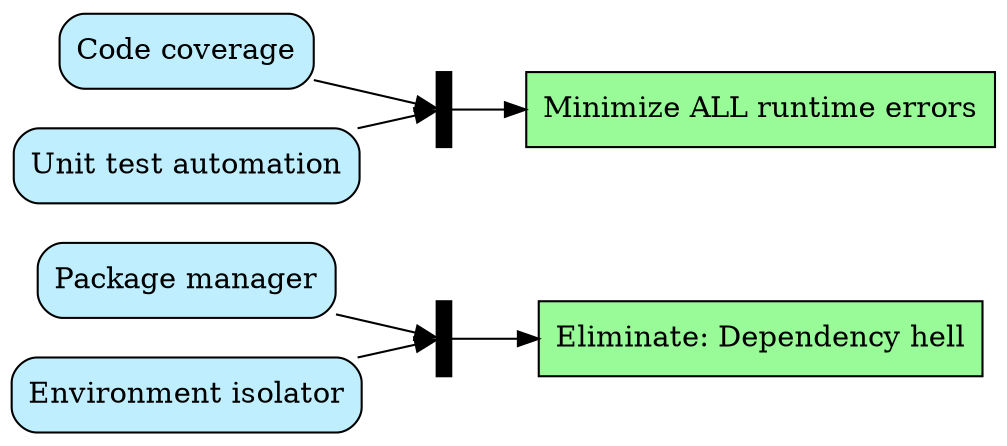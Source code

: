 /*
 * [] Languages: L_HASKELL, L_JAVA, L_CPP, L_OBJC, L_PYTHON, L_RUBY, L_LISP
 */

digraph "Language Properties" {
    graph [rankdir = LR]                                // layout algorithm
    graph [fontname="ArialRoundedMTBold", fontsize=16]  // header font
    graph [dpi=72]
    graph [margin=-.2, color=white]                     // trim edges
    node [style=filled, fillcolor=white]                // nodes default to filled
    
    /* Node Properties */
    
    PM_EDH   [shape=box, width=.1, label="", style=filled, fillcolor=black]
    CC_MRE   [shape=box, width=.1, label="", style=filled, fillcolor=black]
    
    /* Edges */
    
    // [] NOTE: I may have omitted some items for L_CPP and L_LISP,
    //          since I am less familar with these community's tools.
    subgraph "cluster-4" {
        //label="Miscellaneous (Extralinguistic)"
        
        // Labels & Styles
        CodeCoverage        [label="Code coverage",
            fillcolor=lightblue1, shape=Mrecord]                                                    // L_HASKELL, L_JAVA, L_PYTHON, L_RUBY, L_LISP
        UnitTests           [label="Unit test automation",
            fillcolor=lightblue1, shape=Mrecord]                                                    // L_HASKELL, L_JAVA, L_PYTHON, L_RUBY, L_LISP
        MinimizeAllRuntimeErrors    [label="Minimize ALL runtime errors",
            fillcolor=palegreen, shape=box]                                                         // L_HASKELL, L_JAVA, L_PYTHON, L_RUBY, L_LISP
        PackageManager      [label="Package manager",
            fillcolor=lightblue1, shape=Mrecord]                                                    // L_HASKELL,         L_PYTHON, L_RUBY, L_LISP
        EnvIsolator         [label="Environment isolator",
            fillcolor=lightblue1, shape=Mrecord]                                                    //                    L_PYTHON, L_RUBY
        ElimDependencyHell  [label="Eliminate: Dependency hell",
            fillcolor=palegreen, shape=box]                                                         //                    L_PYTHON, L_RUBY
        
        // Nodes & Edges
        CodeCoverage -> CC_MRE
        UnitTests    -> CC_MRE -> MinimizeAllRuntimeErrors
        PackageManager -> PM_EDH
        EnvIsolator    -> PM_EDH -> ElimDependencyHell
        
        subgraph { rank=source
            CodeCoverage UnitTests PackageManager EnvIsolator
        }
        
        subgraph { rank=sink
            MinimizeAllRuntimeErrors ElimDependencyHell
        }
    }
}